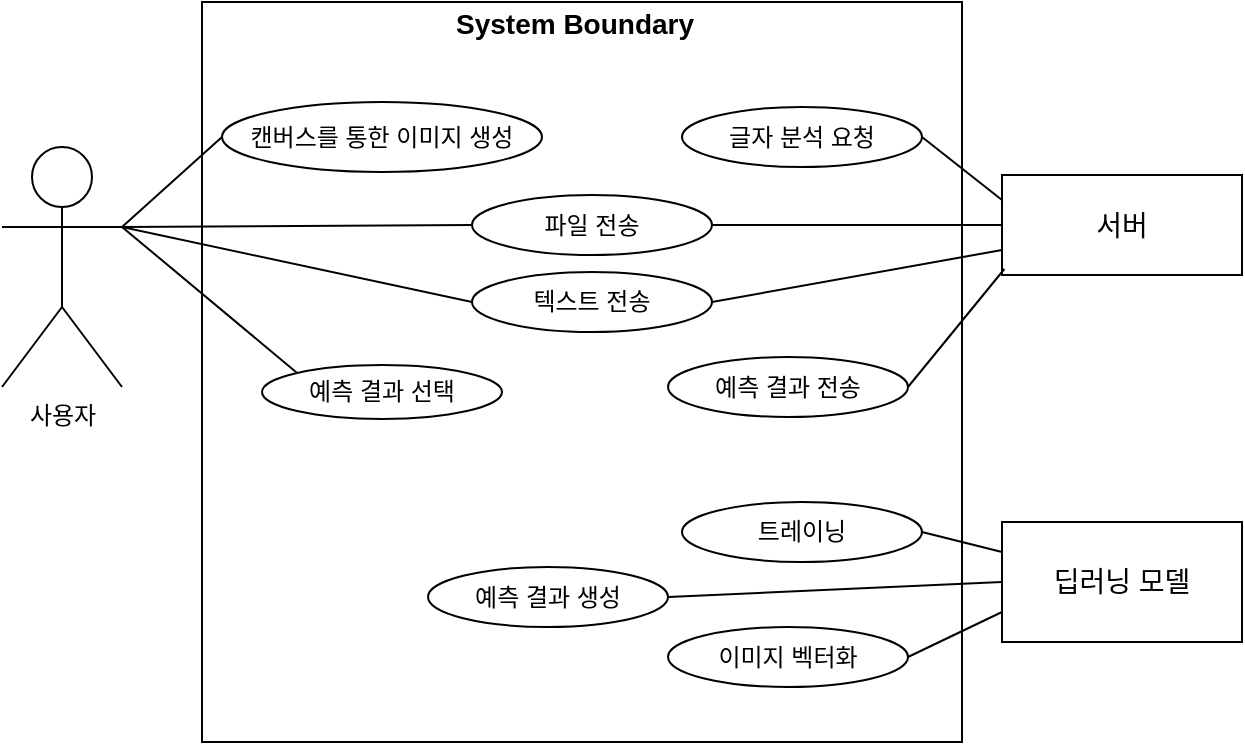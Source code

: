 <mxfile version="10.7.7" type="github"><diagram id="v4GluIUd_DE3KyS_agdI" name="Page-1"><mxGraphModel dx="1080" dy="435" grid="1" gridSize="10" guides="1" tooltips="1" connect="1" arrows="1" fold="1" page="1" pageScale="1" pageWidth="827" pageHeight="1169" math="0" shadow="0"><root><mxCell id="0"/><mxCell id="1" parent="0"/><mxCell id="7v_t6cx5k6OU2_XTFbGK-4" value="" style="rounded=0;whiteSpace=wrap;html=1;" vertex="1" parent="1"><mxGeometry x="180" y="70" width="380" height="370" as="geometry"/></mxCell><mxCell id="JFQgWpgSWjiG2_eVyPvs-1" value="사용자&lt;br&gt;&lt;br&gt;" style="shape=umlActor;verticalLabelPosition=bottom;labelBackgroundColor=#ffffff;verticalAlign=top;html=1;outlineConnect=0;fillColor=#FFFFFF;" parent="1" vertex="1"><mxGeometry x="80" y="142.5" width="60" height="120" as="geometry"/></mxCell><mxCell id="JFQgWpgSWjiG2_eVyPvs-6" value="&lt;font style=&quot;font-size: 14px&quot;&gt;서버&lt;/font&gt;" style="rounded=0;whiteSpace=wrap;html=1;fillColor=#FFFFFF;" parent="1" vertex="1"><mxGeometry x="580" y="156.5" width="120" height="50" as="geometry"/></mxCell><mxCell id="JFQgWpgSWjiG2_eVyPvs-7" value="&lt;font style=&quot;font-size: 14px&quot;&gt;딥러닝 모델&lt;/font&gt;" style="rounded=0;whiteSpace=wrap;html=1;fillColor=#FFFFFF;" parent="1" vertex="1"><mxGeometry x="580" y="330" width="120" height="60" as="geometry"/></mxCell><mxCell id="JFQgWpgSWjiG2_eVyPvs-13" value="" style="endArrow=none;html=1;entryX=0;entryY=0.5;entryDx=0;entryDy=0;exitX=1;exitY=0.333;exitDx=0;exitDy=0;exitPerimeter=0;" parent="1" edge="1" target="JFQgWpgSWjiG2_eVyPvs-25" source="JFQgWpgSWjiG2_eVyPvs-1"><mxGeometry width="50" height="50" relative="1" as="geometry"><mxPoint x="140" y="180" as="sourcePoint"/><mxPoint x="200" y="200" as="targetPoint"/></mxGeometry></mxCell><mxCell id="JFQgWpgSWjiG2_eVyPvs-19" value="" style="endArrow=none;html=1;entryX=0;entryY=0;entryDx=0;entryDy=0;exitX=1;exitY=0.333;exitDx=0;exitDy=0;exitPerimeter=0;" parent="1" edge="1" target="JFQgWpgSWjiG2_eVyPvs-27" source="JFQgWpgSWjiG2_eVyPvs-1"><mxGeometry width="50" height="50" relative="1" as="geometry"><mxPoint x="140" y="200" as="sourcePoint"/><mxPoint x="200" y="270" as="targetPoint"/></mxGeometry></mxCell><mxCell id="JFQgWpgSWjiG2_eVyPvs-20" value="" style="endArrow=none;html=1;entryX=0;entryY=0.5;entryDx=0;entryDy=0;exitX=1;exitY=0.333;exitDx=0;exitDy=0;exitPerimeter=0;" parent="1" edge="1" target="JFQgWpgSWjiG2_eVyPvs-23" source="JFQgWpgSWjiG2_eVyPvs-1"><mxGeometry width="50" height="50" relative="1" as="geometry"><mxPoint x="140" y="170" as="sourcePoint"/><mxPoint x="200" y="140" as="targetPoint"/></mxGeometry></mxCell><mxCell id="JFQgWpgSWjiG2_eVyPvs-23" value="캔버스를 통한 이미지 생성" style="ellipse;whiteSpace=wrap;html=1;strokeColor=#000000;fillColor=#FFFFFF;" parent="1" vertex="1"><mxGeometry x="190" y="120" width="160" height="35" as="geometry"/></mxCell><mxCell id="JFQgWpgSWjiG2_eVyPvs-25" value="파일 전송" style="ellipse;whiteSpace=wrap;html=1;fillColor=#FFFFFF;" parent="1" vertex="1"><mxGeometry x="315" y="166.5" width="120" height="30" as="geometry"/></mxCell><mxCell id="JFQgWpgSWjiG2_eVyPvs-26" value="텍스트 전송" style="ellipse;whiteSpace=wrap;html=1;fillColor=#FFFFFF;" parent="1" vertex="1"><mxGeometry x="315" y="205" width="120" height="30" as="geometry"/></mxCell><mxCell id="JFQgWpgSWjiG2_eVyPvs-27" value="예측 결과 선택" style="ellipse;whiteSpace=wrap;html=1;fillColor=#FFFFFF;" parent="1" vertex="1"><mxGeometry x="210" y="251.5" width="120" height="27" as="geometry"/></mxCell><mxCell id="JFQgWpgSWjiG2_eVyPvs-33" value="트레이닝" style="ellipse;whiteSpace=wrap;html=1;fillColor=#FFFFFF;" parent="1" vertex="1"><mxGeometry x="420" y="320" width="120" height="30" as="geometry"/></mxCell><mxCell id="JFQgWpgSWjiG2_eVyPvs-34" value="예측 결과 생성" style="ellipse;whiteSpace=wrap;html=1;fillColor=#FFFFFF;" parent="1" vertex="1"><mxGeometry x="293" y="352.5" width="120" height="30" as="geometry"/></mxCell><mxCell id="JFQgWpgSWjiG2_eVyPvs-35" value="예측 결과 전송" style="ellipse;whiteSpace=wrap;html=1;fillColor=#FFFFFF;" parent="1" vertex="1"><mxGeometry x="413" y="247.5" width="120" height="30" as="geometry"/></mxCell><mxCell id="JFQgWpgSWjiG2_eVyPvs-36" value="이미지 벡터화" style="ellipse;whiteSpace=wrap;html=1;fillColor=#FFFFFF;" parent="1" vertex="1"><mxGeometry x="413" y="382.5" width="120" height="30" as="geometry"/></mxCell><mxCell id="JFQgWpgSWjiG2_eVyPvs-39" value="" style="endArrow=none;html=1;exitX=1;exitY=0.5;exitDx=0;exitDy=0;entryX=0;entryY=0.5;entryDx=0;entryDy=0;" parent="1" edge="1" target="JFQgWpgSWjiG2_eVyPvs-6" source="JFQgWpgSWjiG2_eVyPvs-25"><mxGeometry width="50" height="50" relative="1" as="geometry"><mxPoint x="520" y="55" as="sourcePoint"/><mxPoint x="540" y="90" as="targetPoint"/></mxGeometry></mxCell><mxCell id="JFQgWpgSWjiG2_eVyPvs-41" value="" style="endArrow=none;html=1;exitX=1;exitY=0.5;exitDx=0;exitDy=0;entryX=0;entryY=0.75;entryDx=0;entryDy=0;" parent="1" source="JFQgWpgSWjiG2_eVyPvs-26" edge="1" target="JFQgWpgSWjiG2_eVyPvs-6"><mxGeometry width="50" height="50" relative="1" as="geometry"><mxPoint x="520" y="95" as="sourcePoint"/><mxPoint x="540" y="100" as="targetPoint"/></mxGeometry></mxCell><mxCell id="JFQgWpgSWjiG2_eVyPvs-43" value="" style="endArrow=none;html=1;exitX=1;exitY=0.5;exitDx=0;exitDy=0;entryX=0;entryY=0.25;entryDx=0;entryDy=0;" parent="1" source="JFQgWpgSWjiG2_eVyPvs-31" edge="1" target="JFQgWpgSWjiG2_eVyPvs-6"><mxGeometry width="50" height="50" relative="1" as="geometry"><mxPoint x="530" y="105" as="sourcePoint"/><mxPoint x="560" y="130" as="targetPoint"/></mxGeometry></mxCell><mxCell id="JFQgWpgSWjiG2_eVyPvs-44" value="" style="endArrow=none;html=1;exitX=1;exitY=0.5;exitDx=0;exitDy=0;entryX=0;entryY=0.25;entryDx=0;entryDy=0;" parent="1" source="JFQgWpgSWjiG2_eVyPvs-33" edge="1" target="JFQgWpgSWjiG2_eVyPvs-7"><mxGeometry width="50" height="50" relative="1" as="geometry"><mxPoint x="570" y="212.5" as="sourcePoint"/><mxPoint x="540" y="290" as="targetPoint"/></mxGeometry></mxCell><mxCell id="JFQgWpgSWjiG2_eVyPvs-46" value="" style="endArrow=none;html=1;exitX=1;exitY=0.5;exitDx=0;exitDy=0;entryX=0;entryY=0.5;entryDx=0;entryDy=0;" parent="1" source="JFQgWpgSWjiG2_eVyPvs-34" edge="1" target="JFQgWpgSWjiG2_eVyPvs-7"><mxGeometry width="50" height="50" relative="1" as="geometry"><mxPoint x="590" y="187.5" as="sourcePoint"/><mxPoint x="540" y="300" as="targetPoint"/></mxGeometry></mxCell><mxCell id="JFQgWpgSWjiG2_eVyPvs-47" value="" style="endArrow=none;html=1;exitX=1;exitY=0.5;exitDx=0;exitDy=0;entryX=0;entryY=0.75;entryDx=0;entryDy=0;" parent="1" source="JFQgWpgSWjiG2_eVyPvs-36" edge="1" target="JFQgWpgSWjiG2_eVyPvs-7"><mxGeometry width="50" height="50" relative="1" as="geometry"><mxPoint x="520" y="380" as="sourcePoint"/><mxPoint x="540" y="330" as="targetPoint"/></mxGeometry></mxCell><mxCell id="7v_t6cx5k6OU2_XTFbGK-2" value="" style="endArrow=none;html=1;entryX=0;entryY=0.5;entryDx=0;entryDy=0;exitX=1;exitY=0.333;exitDx=0;exitDy=0;exitPerimeter=0;" edge="1" parent="1" source="JFQgWpgSWjiG2_eVyPvs-1" target="JFQgWpgSWjiG2_eVyPvs-26"><mxGeometry width="50" height="50" relative="1" as="geometry"><mxPoint x="140" y="190" as="sourcePoint"/><mxPoint x="210" y="185" as="targetPoint"/></mxGeometry></mxCell><mxCell id="7v_t6cx5k6OU2_XTFbGK-7" value="&lt;b&gt;&lt;font style=&quot;font-size: 14px&quot;&gt;System Boundary&lt;/font&gt;&lt;/b&gt;" style="text;html=1;resizable=0;points=[];autosize=1;align=left;verticalAlign=top;spacingTop=-4;" vertex="1" parent="1"><mxGeometry x="305" y="70" width="130" height="20" as="geometry"/></mxCell><mxCell id="JFQgWpgSWjiG2_eVyPvs-31" value="글자 분석 요청" style="ellipse;whiteSpace=wrap;html=1;fillColor=#FFFFFF;" parent="1" vertex="1"><mxGeometry x="420" y="122.5" width="120" height="30" as="geometry"/></mxCell><mxCell id="7v_t6cx5k6OU2_XTFbGK-10" value="" style="endArrow=none;html=1;exitX=1;exitY=0.5;exitDx=0;exitDy=0;entryX=0.01;entryY=0.94;entryDx=0;entryDy=0;entryPerimeter=0;" edge="1" parent="1" source="JFQgWpgSWjiG2_eVyPvs-35" target="JFQgWpgSWjiG2_eVyPvs-6"><mxGeometry width="50" height="50" relative="1" as="geometry"><mxPoint x="440" y="235" as="sourcePoint"/><mxPoint x="610" y="168" as="targetPoint"/></mxGeometry></mxCell></root></mxGraphModel></diagram></mxfile>